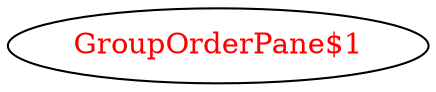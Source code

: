 digraph dependencyGraph {
 concentrate=true;
 ranksep="2.0";
 rankdir="LR"; 
 splines="ortho";
"GroupOrderPane$1" [fontcolor="red"];
}